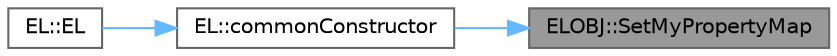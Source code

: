 digraph "ELOBJ::SetMyPropertyMap"
{
 // LATEX_PDF_SIZE
  bgcolor="transparent";
  edge [fontname=Helvetica,fontsize=10,labelfontname=Helvetica,labelfontsize=10];
  node [fontname=Helvetica,fontsize=10,shape=box,height=0.2,width=0.4];
  rankdir="RL";
  Node1 [label="ELOBJ::SetMyPropertyMap",height=0.2,width=0.4,color="gray40", fillcolor="grey60", style="filled", fontcolor="black",tooltip="Profile(0x9d, 0x9e, 0x9f)を計算してPDCとEDTを設定する"];
  Node1 -> Node2 [dir="back",color="steelblue1",style="solid"];
  Node2 [label="EL::commonConstructor",height=0.2,width=0.4,color="grey40", fillcolor="white", style="filled",URL="$class_e_l.html#ad38241dcaa4337cf959d85906773242f",tooltip="コンストラクタ共通処理"];
  Node2 -> Node3 [dir="back",color="steelblue1",style="solid"];
  Node3 [label="EL::EL",height=0.2,width=0.4,color="grey40", fillcolor="white", style="filled",URL="$class_e_l.html#aeea65419f3e4e45f6d10af3a01d50cbd",tooltip="オブジェクトを一つだけサポートする場合のコンストラクタ"];
}
